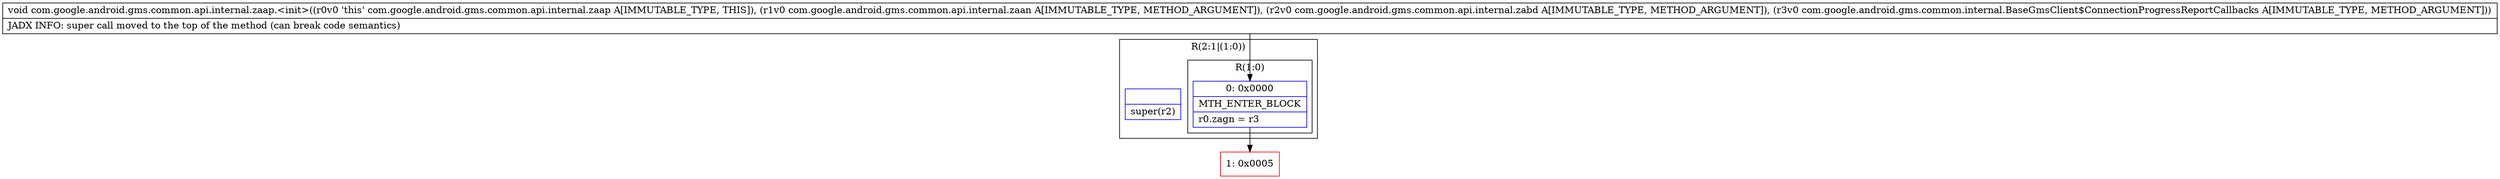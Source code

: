 digraph "CFG forcom.google.android.gms.common.api.internal.zaap.\<init\>(Lcom\/google\/android\/gms\/common\/api\/internal\/zaan;Lcom\/google\/android\/gms\/common\/api\/internal\/zabd;Lcom\/google\/android\/gms\/common\/internal\/BaseGmsClient$ConnectionProgressReportCallbacks;)V" {
subgraph cluster_Region_1268198133 {
label = "R(2:1|(1:0))";
node [shape=record,color=blue];
Node_InsnContainer_1301599158 [shape=record,label="{|super(r2)\l}"];
subgraph cluster_Region_1604322855 {
label = "R(1:0)";
node [shape=record,color=blue];
Node_0 [shape=record,label="{0\:\ 0x0000|MTH_ENTER_BLOCK\l|r0.zagn = r3\l}"];
}
}
Node_1 [shape=record,color=red,label="{1\:\ 0x0005}"];
MethodNode[shape=record,label="{void com.google.android.gms.common.api.internal.zaap.\<init\>((r0v0 'this' com.google.android.gms.common.api.internal.zaap A[IMMUTABLE_TYPE, THIS]), (r1v0 com.google.android.gms.common.api.internal.zaan A[IMMUTABLE_TYPE, METHOD_ARGUMENT]), (r2v0 com.google.android.gms.common.api.internal.zabd A[IMMUTABLE_TYPE, METHOD_ARGUMENT]), (r3v0 com.google.android.gms.common.internal.BaseGmsClient$ConnectionProgressReportCallbacks A[IMMUTABLE_TYPE, METHOD_ARGUMENT]))  | JADX INFO: super call moved to the top of the method (can break code semantics)\l}"];
MethodNode -> Node_0;
Node_0 -> Node_1;
}

